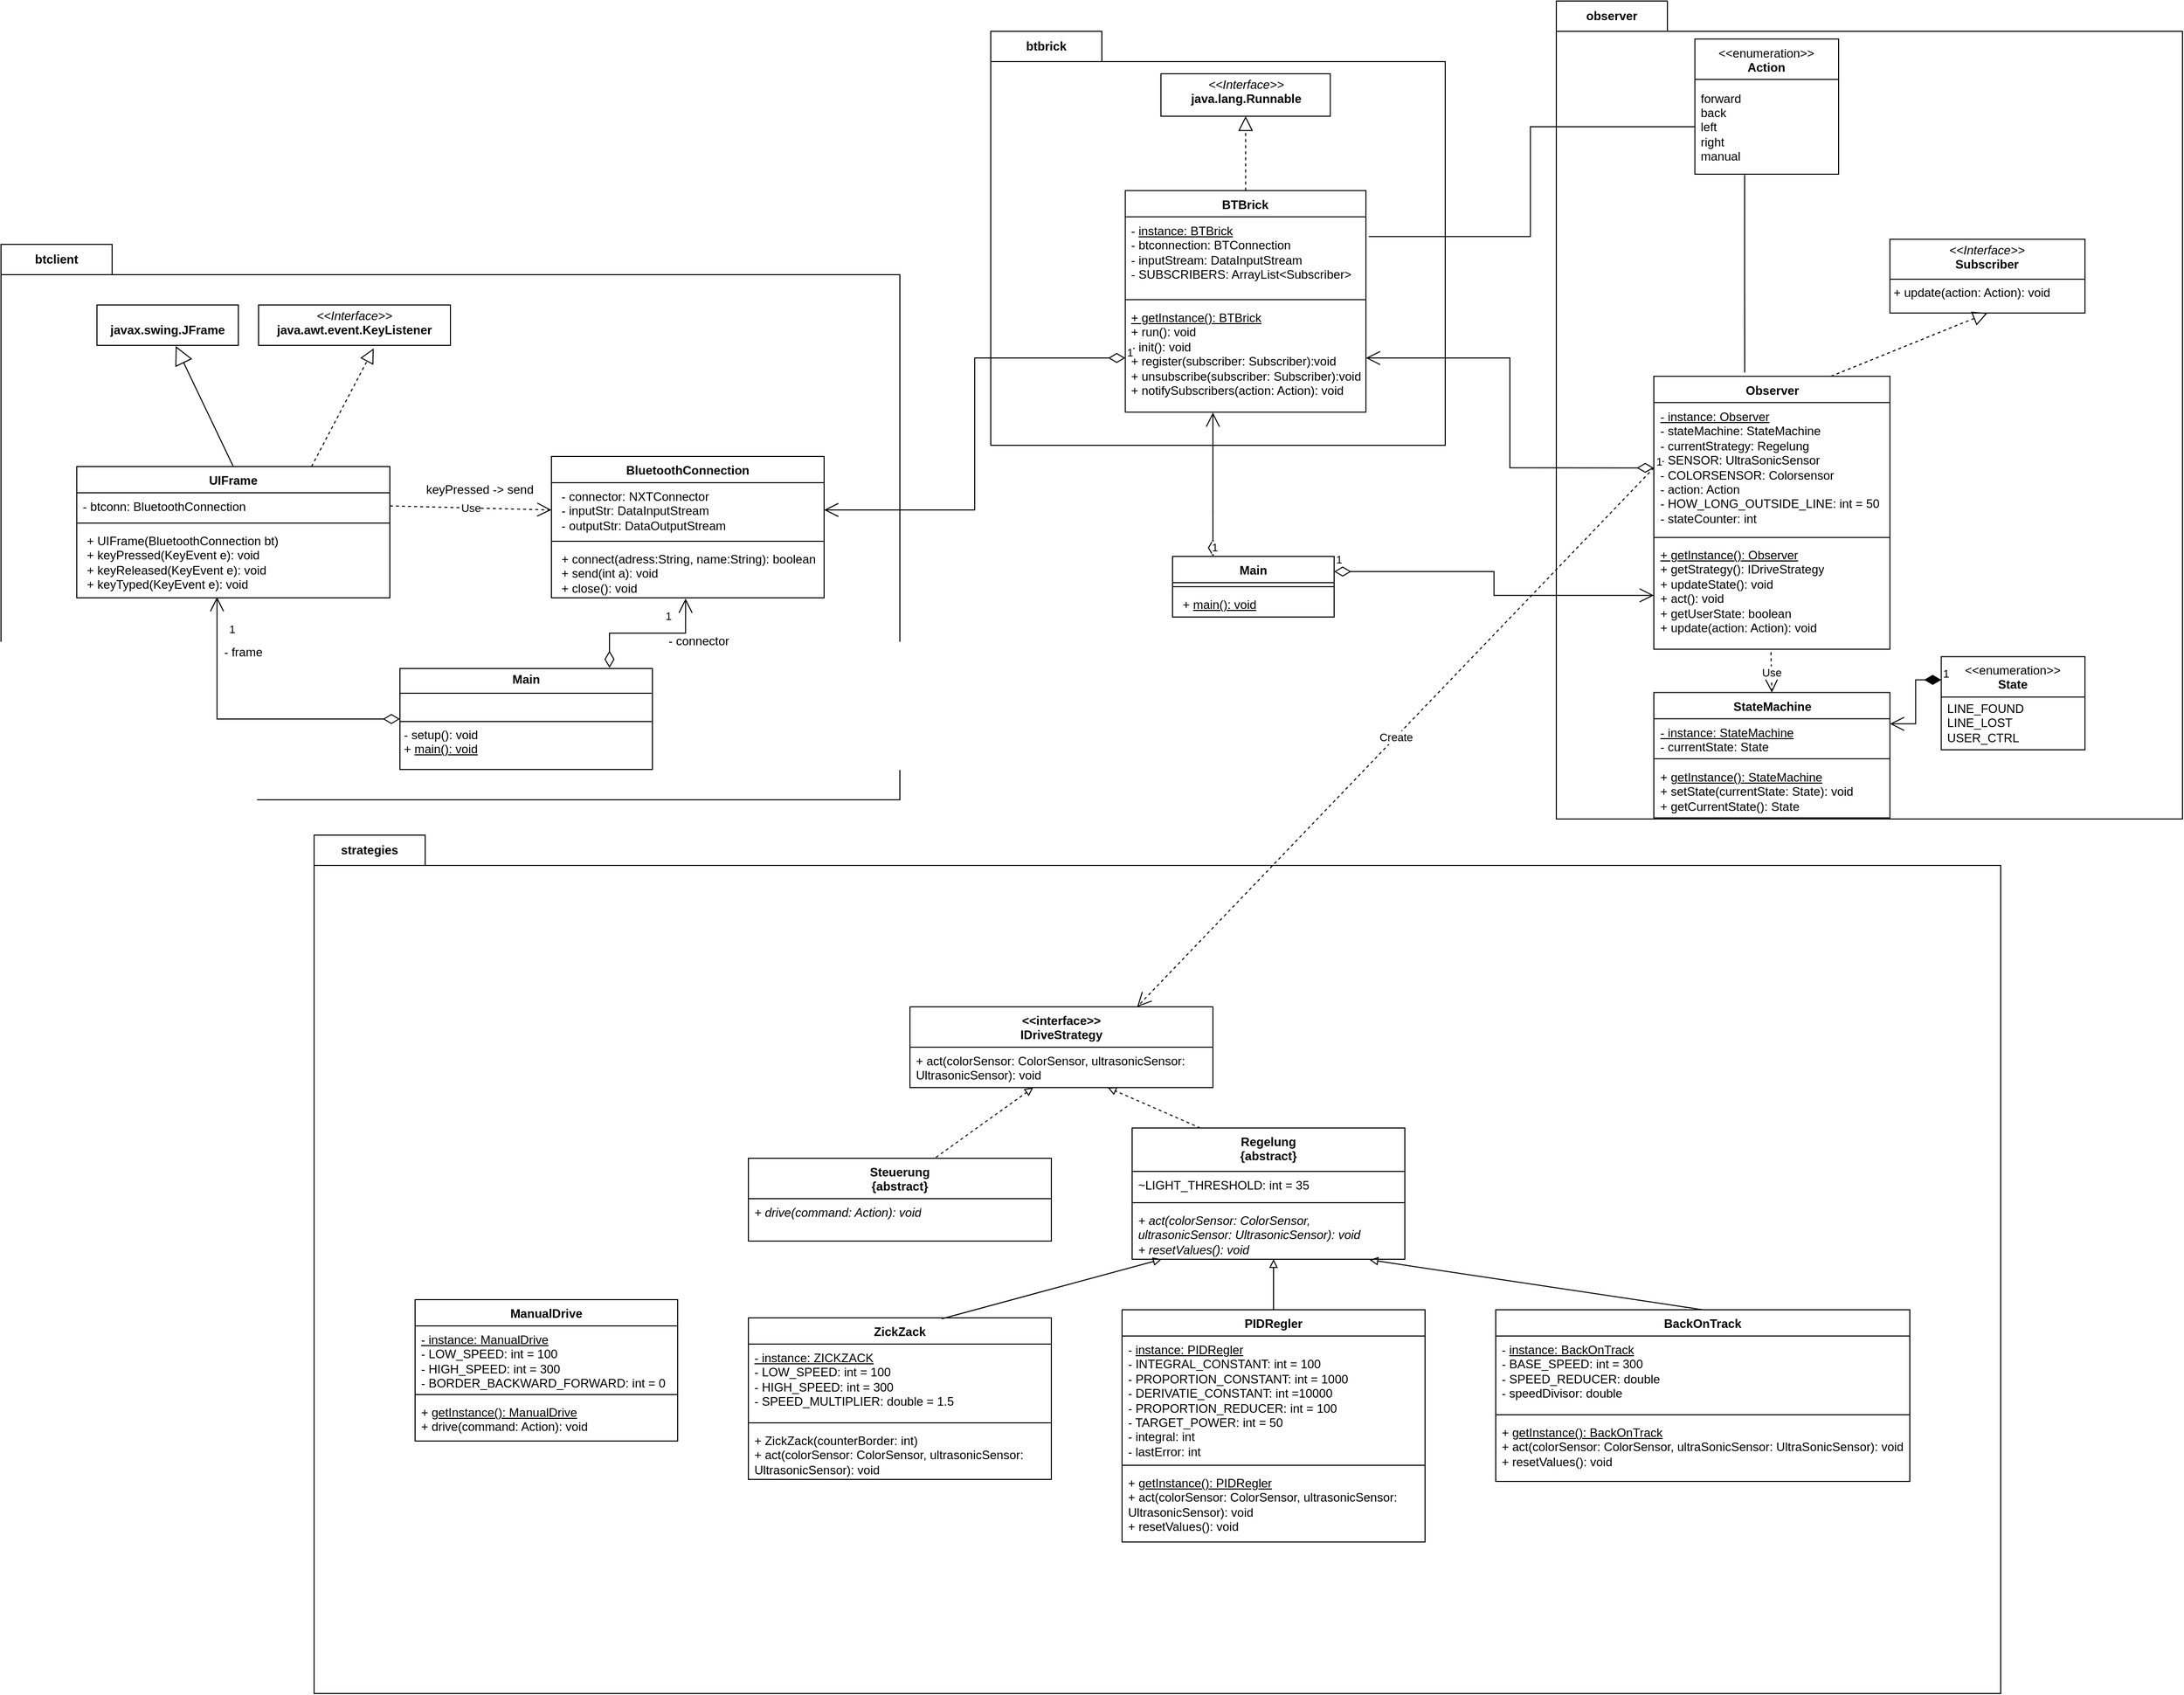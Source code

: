 <mxfile version="24.2.5" type="device">
  <diagram name="Seite-1" id="zfNhT6PyWQpC1gRaRfNo">
    <mxGraphModel dx="3703" dy="3634" grid="1" gridSize="10" guides="1" tooltips="1" connect="1" arrows="1" fold="1" page="1" pageScale="1" pageWidth="827" pageHeight="1169" math="0" shadow="0">
      <root>
        <mxCell id="0" />
        <mxCell id="1" parent="0" />
        <mxCell id="v4hXew4vU8FmszikPvTH-23" value="btclient" style="shape=folder;fontStyle=1;tabWidth=110;tabHeight=30;tabPosition=left;html=1;boundedLbl=1;labelInHeader=1;container=1;collapsible=0;whiteSpace=wrap;" parent="1" vertex="1">
          <mxGeometry x="-1170" y="-1169" width="890" height="550" as="geometry" />
        </mxCell>
        <mxCell id="v4hXew4vU8FmszikPvTH-24" value="" style="html=1;strokeColor=none;resizeWidth=1;resizeHeight=1;fillColor=none;part=1;connectable=0;allowArrows=0;deletable=0;whiteSpace=wrap;" parent="v4hXew4vU8FmszikPvTH-23" vertex="1">
          <mxGeometry width="890.0" height="385" relative="1" as="geometry">
            <mxPoint y="30" as="offset" />
          </mxGeometry>
        </mxCell>
        <mxCell id="yH7RY_whznOaeZ3vlnJT-32" style="edgeStyle=orthogonalEdgeStyle;rounded=0;orthogonalLoop=1;jettySize=auto;html=1;exitX=0.5;exitY=1;exitDx=0;exitDy=0;" parent="v4hXew4vU8FmszikPvTH-23" edge="1">
          <mxGeometry relative="1" as="geometry">
            <mxPoint x="265" y="230" as="sourcePoint" />
            <mxPoint x="265" y="230" as="targetPoint" />
          </mxGeometry>
        </mxCell>
        <mxCell id="yH7RY_whznOaeZ3vlnJT-33" value="&lt;p style=&quot;margin:0px;margin-top:4px;text-align:center;&quot;&gt;&lt;b&gt;Main&lt;/b&gt;&lt;/p&gt;&lt;hr size=&quot;1&quot; style=&quot;border-style:solid;&quot;&gt;&lt;p style=&quot;margin:0px;margin-left:4px;&quot;&gt;&lt;br&gt;&lt;/p&gt;&lt;hr size=&quot;1&quot; style=&quot;border-style:solid;&quot;&gt;&lt;p style=&quot;margin:0px;margin-left:4px;&quot;&gt;- setup(): void&lt;/p&gt;&lt;p style=&quot;margin:0px;margin-left:4px;&quot;&gt;+&amp;nbsp;&lt;u&gt;main(): void&lt;/u&gt;&lt;/p&gt;" style="verticalAlign=top;align=left;overflow=fill;html=1;whiteSpace=wrap;" parent="v4hXew4vU8FmszikPvTH-23" vertex="1">
          <mxGeometry x="395" y="420" width="250" height="100" as="geometry" />
        </mxCell>
        <mxCell id="yH7RY_whznOaeZ3vlnJT-35" value="&lt;p style=&quot;margin:0px;margin-top:4px;text-align:center;&quot;&gt;&lt;br&gt;&lt;b&gt;javax.swing.JFrame&lt;/b&gt;&lt;/p&gt;" style="verticalAlign=top;align=left;overflow=fill;html=1;whiteSpace=wrap;" parent="v4hXew4vU8FmszikPvTH-23" vertex="1">
          <mxGeometry x="95" y="60" width="140" height="40" as="geometry" />
        </mxCell>
        <mxCell id="yH7RY_whznOaeZ3vlnJT-36" value="&lt;p style=&quot;margin:0px;margin-top:4px;text-align:center;&quot;&gt;&lt;i&gt;&amp;lt;&amp;lt;Interface&amp;gt;&amp;gt;&lt;/i&gt;&lt;br&gt;&lt;b&gt;java.awt.event.KeyListener&lt;/b&gt;&lt;/p&gt;&lt;p style=&quot;margin:0px;margin-left:4px;&quot;&gt;&lt;br&gt;&lt;/p&gt;" style="verticalAlign=top;align=left;overflow=fill;html=1;whiteSpace=wrap;" parent="v4hXew4vU8FmszikPvTH-23" vertex="1">
          <mxGeometry x="255" y="60" width="190" height="40" as="geometry" />
        </mxCell>
        <mxCell id="yH7RY_whznOaeZ3vlnJT-37" value="" style="endArrow=block;endSize=16;endFill=0;html=1;rounded=0;entryX=0.557;entryY=1.017;entryDx=0;entryDy=0;entryPerimeter=0;exitX=0.5;exitY=0;exitDx=0;exitDy=0;" parent="v4hXew4vU8FmszikPvTH-23" source="v4hXew4vU8FmszikPvTH-15" target="yH7RY_whznOaeZ3vlnJT-35" edge="1">
          <mxGeometry width="160" relative="1" as="geometry">
            <mxPoint x="231.1" y="215.97" as="sourcePoint" />
            <mxPoint x="185" y="20" as="targetPoint" />
          </mxGeometry>
        </mxCell>
        <mxCell id="yH7RY_whznOaeZ3vlnJT-38" value="Use" style="endArrow=open;endSize=12;dashed=1;html=1;rounded=0;entryX=0;entryY=0.5;entryDx=0;entryDy=0;exitX=1;exitY=0.5;exitDx=0;exitDy=0;" parent="v4hXew4vU8FmszikPvTH-23" source="v4hXew4vU8FmszikPvTH-16" target="v4hXew4vU8FmszikPvTH-11" edge="1">
          <mxGeometry width="160" relative="1" as="geometry">
            <mxPoint x="415" y="285" as="sourcePoint" />
            <mxPoint x="615" y="287.5" as="targetPoint" />
          </mxGeometry>
        </mxCell>
        <mxCell id="yH7RY_whznOaeZ3vlnJT-39" value="- frame" style="text;strokeColor=none;fillColor=none;align=left;verticalAlign=top;spacingLeft=4;spacingRight=4;overflow=hidden;rotatable=0;points=[[0,0.5],[1,0.5]];portConstraint=eastwest;whiteSpace=wrap;html=1;" parent="v4hXew4vU8FmszikPvTH-23" vertex="1">
          <mxGeometry x="215" y="390" width="100" height="26" as="geometry" />
        </mxCell>
        <mxCell id="yH7RY_whznOaeZ3vlnJT-40" value="- connector" style="text;strokeColor=none;fillColor=none;align=left;verticalAlign=top;spacingLeft=4;spacingRight=4;overflow=hidden;rotatable=0;points=[[0,0.5],[1,0.5]];portConstraint=eastwest;whiteSpace=wrap;html=1;" parent="v4hXew4vU8FmszikPvTH-23" vertex="1">
          <mxGeometry x="655" y="379" width="100" height="26" as="geometry" />
        </mxCell>
        <mxCell id="yH7RY_whznOaeZ3vlnJT-41" value="" style="endArrow=block;dashed=1;endFill=0;endSize=12;html=1;rounded=0;exitX=0.75;exitY=0;exitDx=0;exitDy=0;entryX=0.6;entryY=1.075;entryDx=0;entryDy=0;entryPerimeter=0;" parent="v4hXew4vU8FmszikPvTH-23" source="v4hXew4vU8FmszikPvTH-15" target="yH7RY_whznOaeZ3vlnJT-36" edge="1">
          <mxGeometry width="160" relative="1" as="geometry">
            <mxPoint x="334" y="217.01" as="sourcePoint" />
            <mxPoint x="495" y="170" as="targetPoint" />
          </mxGeometry>
        </mxCell>
        <mxCell id="yH7RY_whznOaeZ3vlnJT-42" value="1" style="endArrow=open;html=1;endSize=12;startArrow=diamondThin;startSize=14;startFill=0;edgeStyle=orthogonalEdgeStyle;align=left;verticalAlign=bottom;rounded=0;exitX=0.83;exitY=-0.006;exitDx=0;exitDy=0;exitPerimeter=0;entryX=0.492;entryY=1.014;entryDx=0;entryDy=0;entryPerimeter=0;" parent="v4hXew4vU8FmszikPvTH-23" source="yH7RY_whznOaeZ3vlnJT-33" target="v4hXew4vU8FmszikPvTH-13" edge="1">
          <mxGeometry x="0.222" y="8" relative="1" as="geometry">
            <mxPoint x="435" y="350" as="sourcePoint" />
            <mxPoint x="657.24" y="357.39" as="targetPoint" />
            <mxPoint as="offset" />
          </mxGeometry>
        </mxCell>
        <mxCell id="yH7RY_whznOaeZ3vlnJT-43" value="1" style="endArrow=open;html=1;endSize=12;startArrow=diamondThin;startSize=14;startFill=0;edgeStyle=orthogonalEdgeStyle;align=left;verticalAlign=bottom;rounded=0;exitX=0;exitY=0.5;exitDx=0;exitDy=0;entryX=0.448;entryY=0.989;entryDx=0;entryDy=0;entryPerimeter=0;" parent="v4hXew4vU8FmszikPvTH-23" source="yH7RY_whznOaeZ3vlnJT-33" target="v4hXew4vU8FmszikPvTH-18" edge="1">
          <mxGeometry x="0.73" y="-10" relative="1" as="geometry">
            <mxPoint x="455" y="350" as="sourcePoint" />
            <mxPoint x="355" y="351.95" as="targetPoint" />
            <mxPoint as="offset" />
          </mxGeometry>
        </mxCell>
        <mxCell id="yH7RY_whznOaeZ3vlnJT-44" value="keyPressed -&amp;gt; send" style="text;strokeColor=none;fillColor=none;align=left;verticalAlign=top;spacingLeft=4;spacingRight=4;overflow=hidden;rotatable=0;points=[[0,0.5],[1,0.5]];portConstraint=eastwest;whiteSpace=wrap;html=1;" parent="v4hXew4vU8FmszikPvTH-23" vertex="1">
          <mxGeometry x="415" y="229" width="140" height="26" as="geometry" />
        </mxCell>
        <mxCell id="v4hXew4vU8FmszikPvTH-10" value="BluetoothConnection" style="swimlane;fontStyle=1;align=center;verticalAlign=top;childLayout=stackLayout;horizontal=1;startSize=26;horizontalStack=0;resizeParent=1;resizeParentMax=0;resizeLast=0;collapsible=1;marginBottom=0;whiteSpace=wrap;html=1;" parent="v4hXew4vU8FmszikPvTH-23" vertex="1">
          <mxGeometry x="545" y="210" width="270" height="140" as="geometry" />
        </mxCell>
        <mxCell id="v4hXew4vU8FmszikPvTH-11" value="&lt;p style=&quot;margin: 0px 0px 0px 4px;&quot;&gt;- connector: NXTConnector&lt;br&gt;- inputStr: DataInputStream&lt;/p&gt;&lt;p style=&quot;margin: 0px 0px 0px 4px;&quot;&gt;- outputStr: DataOutputStream&lt;/p&gt;" style="text;strokeColor=none;fillColor=none;align=left;verticalAlign=top;spacingLeft=4;spacingRight=4;overflow=hidden;rotatable=0;points=[[0,0.5],[1,0.5]];portConstraint=eastwest;whiteSpace=wrap;html=1;" parent="v4hXew4vU8FmszikPvTH-10" vertex="1">
          <mxGeometry y="26" width="270" height="54" as="geometry" />
        </mxCell>
        <mxCell id="v4hXew4vU8FmszikPvTH-12" value="" style="line;strokeWidth=1;fillColor=none;align=left;verticalAlign=middle;spacingTop=-1;spacingLeft=3;spacingRight=3;rotatable=0;labelPosition=right;points=[];portConstraint=eastwest;strokeColor=inherit;" parent="v4hXew4vU8FmszikPvTH-10" vertex="1">
          <mxGeometry y="80" width="270" height="8" as="geometry" />
        </mxCell>
        <mxCell id="v4hXew4vU8FmszikPvTH-13" value="&lt;p style=&quot;margin: 0px 0px 0px 4px;&quot;&gt;+ connect(adress:String,&amp;nbsp;&lt;span style=&quot;background-color: initial;&quot;&gt;name:String&lt;/span&gt;&lt;span style=&quot;background-color: initial;&quot;&gt;): boolean&lt;/span&gt;&lt;/p&gt;&lt;p style=&quot;margin: 0px 0px 0px 4px;&quot;&gt;+ send(int a): void&lt;/p&gt;&lt;p style=&quot;margin: 0px 0px 0px 4px;&quot;&gt;+ close(): void&lt;/p&gt;" style="text;strokeColor=none;fillColor=none;align=left;verticalAlign=top;spacingLeft=4;spacingRight=4;overflow=hidden;rotatable=0;points=[[0,0.5],[1,0.5]];portConstraint=eastwest;whiteSpace=wrap;html=1;" parent="v4hXew4vU8FmszikPvTH-10" vertex="1">
          <mxGeometry y="88" width="270" height="52" as="geometry" />
        </mxCell>
        <mxCell id="v4hXew4vU8FmszikPvTH-15" value="UIFrame" style="swimlane;fontStyle=1;align=center;verticalAlign=top;childLayout=stackLayout;horizontal=1;startSize=26;horizontalStack=0;resizeParent=1;resizeParentMax=0;resizeLast=0;collapsible=1;marginBottom=0;whiteSpace=wrap;html=1;" parent="v4hXew4vU8FmszikPvTH-23" vertex="1">
          <mxGeometry x="75" y="220" width="310" height="130" as="geometry" />
        </mxCell>
        <mxCell id="v4hXew4vU8FmszikPvTH-16" value="- btconn: BluetoothConnection" style="text;strokeColor=none;fillColor=none;align=left;verticalAlign=top;spacingLeft=4;spacingRight=4;overflow=hidden;rotatable=0;points=[[0,0.5],[1,0.5]];portConstraint=eastwest;whiteSpace=wrap;html=1;" parent="v4hXew4vU8FmszikPvTH-15" vertex="1">
          <mxGeometry y="26" width="310" height="26" as="geometry" />
        </mxCell>
        <mxCell id="v4hXew4vU8FmszikPvTH-17" value="" style="line;strokeWidth=1;fillColor=none;align=left;verticalAlign=middle;spacingTop=-1;spacingLeft=3;spacingRight=3;rotatable=0;labelPosition=right;points=[];portConstraint=eastwest;strokeColor=inherit;" parent="v4hXew4vU8FmszikPvTH-15" vertex="1">
          <mxGeometry y="52" width="310" height="8" as="geometry" />
        </mxCell>
        <mxCell id="v4hXew4vU8FmszikPvTH-18" value="&lt;p style=&quot;margin: 0px 0px 0px 4px;&quot;&gt;+ UIFrame(BluetoothConnection bt)&lt;/p&gt;&lt;p style=&quot;margin: 0px 0px 0px 4px;&quot;&gt;+ keyPressed(KeyEvent e): void&lt;/p&gt;&lt;p style=&quot;margin: 0px 0px 0px 4px;&quot;&gt;&lt;span style=&quot;background-color: initial;&quot;&gt;+&amp;nbsp;&lt;/span&gt;&lt;span style=&quot;background-color: initial;&quot;&gt;keyReleased(KeyEvent e): void&lt;/span&gt;&lt;/p&gt;&lt;p style=&quot;margin: 0px 0px 0px 4px;&quot;&gt;&lt;span style=&quot;background-color: initial;&quot;&gt;+&amp;nbsp;&lt;/span&gt;&lt;span style=&quot;background-color: initial;&quot;&gt;keyTyped(KeyEvent e): void&lt;/span&gt;&lt;/p&gt;" style="text;strokeColor=none;fillColor=none;align=left;verticalAlign=top;spacingLeft=4;spacingRight=4;overflow=hidden;rotatable=0;points=[[0,0.5],[1,0.5]];portConstraint=eastwest;whiteSpace=wrap;html=1;" parent="v4hXew4vU8FmszikPvTH-15" vertex="1">
          <mxGeometry y="60" width="310" height="70" as="geometry" />
        </mxCell>
        <mxCell id="v4hXew4vU8FmszikPvTH-25" value="btbrick" style="shape=folder;fontStyle=1;tabWidth=110;tabHeight=30;tabPosition=left;html=1;boundedLbl=1;labelInHeader=1;container=1;collapsible=0;whiteSpace=wrap;" parent="1" vertex="1">
          <mxGeometry x="-190" y="-1380" width="450" height="410" as="geometry" />
        </mxCell>
        <mxCell id="v4hXew4vU8FmszikPvTH-26" value="" style="html=1;strokeColor=none;resizeWidth=1;resizeHeight=1;fillColor=none;part=1;connectable=0;allowArrows=0;deletable=0;whiteSpace=wrap;" parent="v4hXew4vU8FmszikPvTH-25" vertex="1">
          <mxGeometry width="450" height="287" relative="1" as="geometry">
            <mxPoint y="30" as="offset" />
          </mxGeometry>
        </mxCell>
        <mxCell id="h_EhIec51e4aAT2pveXO-1" value="BTBrick" style="swimlane;fontStyle=1;align=center;verticalAlign=top;childLayout=stackLayout;horizontal=1;startSize=26;horizontalStack=0;resizeParent=1;resizeParentMax=0;resizeLast=0;collapsible=1;marginBottom=0;whiteSpace=wrap;html=1;" parent="v4hXew4vU8FmszikPvTH-25" vertex="1">
          <mxGeometry x="133.235" y="157.692" width="238.235" height="219.436" as="geometry" />
        </mxCell>
        <mxCell id="h_EhIec51e4aAT2pveXO-2" value="&lt;div&gt;-&amp;nbsp;&lt;u&gt;instance: BTBrick&lt;/u&gt;&lt;br&gt;&lt;/div&gt;- btconnection: BTConnection&lt;div&gt;- inputStream: DataInputStream&lt;/div&gt;&lt;div&gt;- SUBSCRIBERS: ArrayList&amp;lt;Subscriber&amp;gt;&lt;/div&gt;" style="text;strokeColor=none;fillColor=none;align=left;verticalAlign=top;spacingLeft=4;spacingRight=4;overflow=hidden;rotatable=0;points=[[0,0.5],[1,0.5]];portConstraint=eastwest;whiteSpace=wrap;html=1;" parent="h_EhIec51e4aAT2pveXO-1" vertex="1">
          <mxGeometry y="26" width="238.235" height="77.795" as="geometry" />
        </mxCell>
        <mxCell id="h_EhIec51e4aAT2pveXO-3" value="" style="line;strokeWidth=1;fillColor=none;align=left;verticalAlign=middle;spacingTop=-1;spacingLeft=3;spacingRight=3;rotatable=0;labelPosition=right;points=[];portConstraint=eastwest;strokeColor=inherit;" parent="h_EhIec51e4aAT2pveXO-1" vertex="1">
          <mxGeometry y="103.795" width="238.235" height="8.41" as="geometry" />
        </mxCell>
        <mxCell id="h_EhIec51e4aAT2pveXO-4" value="&lt;u&gt;+ getInstance(): BTBrick&lt;/u&gt;&lt;div&gt;+ run(): void&lt;/div&gt;&lt;div&gt;- init(): void&lt;/div&gt;&lt;div&gt;&lt;div&gt;+ register(subscriber: Subscriber):void&lt;/div&gt;&lt;div&gt;+ unsubscribe(subscriber: Subscriber):void&lt;br&gt;&lt;/div&gt;&lt;div&gt;+ notifySubscribers(action: Action): void&lt;/div&gt;&lt;/div&gt;" style="text;strokeColor=none;fillColor=none;align=left;verticalAlign=top;spacingLeft=4;spacingRight=4;overflow=hidden;rotatable=0;points=[[0,0.5],[1,0.5]];portConstraint=eastwest;whiteSpace=wrap;html=1;" parent="h_EhIec51e4aAT2pveXO-1" vertex="1">
          <mxGeometry y="112.205" width="238.235" height="107.231" as="geometry" />
        </mxCell>
        <mxCell id="yH7RY_whznOaeZ3vlnJT-82" value="&lt;p style=&quot;margin:0px;margin-top:4px;text-align:center;&quot;&gt;&lt;i&gt;&amp;lt;&amp;lt;Interface&amp;gt;&amp;gt;&lt;/i&gt;&lt;br&gt;&lt;b&gt;java.lang.Runnable&lt;/b&gt;&lt;/p&gt;" style="verticalAlign=top;align=left;overflow=fill;html=1;whiteSpace=wrap;" parent="v4hXew4vU8FmszikPvTH-25" vertex="1">
          <mxGeometry x="168.529" y="42.051" width="167.647" height="42.051" as="geometry" />
        </mxCell>
        <mxCell id="yH7RY_whznOaeZ3vlnJT-83" value="" style="endArrow=block;dashed=1;endFill=0;endSize=12;html=1;rounded=0;exitX=0.5;exitY=0;exitDx=0;exitDy=0;entryX=0.5;entryY=1;entryDx=0;entryDy=0;" parent="v4hXew4vU8FmszikPvTH-25" source="h_EhIec51e4aAT2pveXO-1" target="yH7RY_whznOaeZ3vlnJT-82" edge="1">
          <mxGeometry width="160" relative="1" as="geometry">
            <mxPoint x="-247.059" y="522.487" as="sourcePoint" />
            <mxPoint x="-216.176" y="402.641" as="targetPoint" />
          </mxGeometry>
        </mxCell>
        <mxCell id="v4hXew4vU8FmszikPvTH-31" value="observer" style="shape=folder;fontStyle=1;tabWidth=110;tabHeight=30;tabPosition=left;html=1;boundedLbl=1;labelInHeader=1;container=1;collapsible=0;whiteSpace=wrap;" parent="1" vertex="1">
          <mxGeometry x="370" y="-1410" width="620" height="810" as="geometry" />
        </mxCell>
        <mxCell id="v4hXew4vU8FmszikPvTH-32" value="" style="html=1;strokeColor=none;resizeWidth=1;resizeHeight=1;fillColor=none;part=1;connectable=0;allowArrows=0;deletable=0;whiteSpace=wrap;" parent="v4hXew4vU8FmszikPvTH-31" vertex="1">
          <mxGeometry width="620" height="562.616" relative="1" as="geometry">
            <mxPoint y="30" as="offset" />
          </mxGeometry>
        </mxCell>
        <mxCell id="yH7RY_whznOaeZ3vlnJT-45" value="Observer" style="swimlane;fontStyle=1;align=center;verticalAlign=top;childLayout=stackLayout;horizontal=1;startSize=26;horizontalStack=0;resizeParent=1;resizeParentMax=0;resizeLast=0;collapsible=1;marginBottom=0;whiteSpace=wrap;html=1;" parent="v4hXew4vU8FmszikPvTH-31" vertex="1">
          <mxGeometry x="96.557" y="371.598" width="233.77" height="270.253" as="geometry" />
        </mxCell>
        <mxCell id="yH7RY_whznOaeZ3vlnJT-46" value="&lt;div&gt;&lt;u&gt;- instance: Observer&lt;/u&gt;&lt;/div&gt;- stateMachine: StateMachine&lt;div&gt;&lt;div&gt;- currentStrategy: Regelung&lt;/div&gt;&lt;div&gt;- SENSOR: UltraSonicSensor&lt;/div&gt;&lt;div&gt;- COLORSENSOR: Colorsensor&lt;/div&gt;&lt;/div&gt;&lt;div&gt;- action: Action&lt;/div&gt;&lt;div&gt;- HOW_LONG_OUTSIDE_LINE: int = 50&lt;/div&gt;&lt;div&gt;- stateCounter: int&lt;/div&gt;" style="text;strokeColor=none;fillColor=none;align=left;verticalAlign=top;spacingLeft=4;spacingRight=4;overflow=hidden;rotatable=0;points=[[0,0.5],[1,0.5]];portConstraint=eastwest;whiteSpace=wrap;html=1;" parent="yH7RY_whznOaeZ3vlnJT-45" vertex="1">
          <mxGeometry y="26" width="233.77" height="129.433" as="geometry" />
        </mxCell>
        <mxCell id="yH7RY_whznOaeZ3vlnJT-47" value="" style="line;strokeWidth=1;fillColor=none;align=left;verticalAlign=middle;spacingTop=-1;spacingLeft=3;spacingRight=3;rotatable=0;labelPosition=right;points=[];portConstraint=eastwest;strokeColor=inherit;" parent="yH7RY_whznOaeZ3vlnJT-45" vertex="1">
          <mxGeometry y="155.433" width="233.77" height="8.351" as="geometry" />
        </mxCell>
        <mxCell id="yH7RY_whznOaeZ3vlnJT-48" value="&lt;div&gt;&lt;u&gt;+ getInstance(): Observer&lt;/u&gt;&lt;/div&gt;&lt;div&gt;+ getStrategy(): IDriveStrategy&lt;/div&gt;&lt;div&gt;+ updateState(): void&lt;/div&gt;&lt;div&gt;+ act(): void&lt;/div&gt;&lt;div&gt;+ getUserState: boolean&lt;/div&gt;&lt;div&gt;+ update(action: Action): void&lt;/div&gt;" style="text;strokeColor=none;fillColor=none;align=left;verticalAlign=top;spacingLeft=4;spacingRight=4;overflow=hidden;rotatable=0;points=[[0,0.5],[1,0.5]];portConstraint=eastwest;whiteSpace=wrap;html=1;" parent="yH7RY_whznOaeZ3vlnJT-45" vertex="1">
          <mxGeometry y="163.784" width="233.77" height="106.469" as="geometry" />
        </mxCell>
        <mxCell id="yH7RY_whznOaeZ3vlnJT-49" value="StateMachine" style="swimlane;fontStyle=1;align=center;verticalAlign=top;childLayout=stackLayout;horizontal=1;startSize=26;horizontalStack=0;resizeParent=1;resizeParentMax=0;resizeLast=0;collapsible=1;marginBottom=0;whiteSpace=wrap;html=1;" parent="v4hXew4vU8FmszikPvTH-31" vertex="1">
          <mxGeometry x="96.557" y="684.742" width="233.77" height="124.119" as="geometry" />
        </mxCell>
        <mxCell id="yH7RY_whznOaeZ3vlnJT-50" value="&lt;div&gt;&lt;u&gt;- instance: StateMachine&lt;/u&gt;&lt;/div&gt;- currentState: State" style="text;strokeColor=none;fillColor=none;align=left;verticalAlign=top;spacingLeft=4;spacingRight=4;overflow=hidden;rotatable=0;points=[[0,0.5],[1,0.5]];portConstraint=eastwest;whiteSpace=wrap;html=1;" parent="yH7RY_whznOaeZ3vlnJT-49" vertex="1">
          <mxGeometry y="26" width="233.77" height="35.49" as="geometry" />
        </mxCell>
        <mxCell id="yH7RY_whznOaeZ3vlnJT-51" value="" style="line;strokeWidth=1;fillColor=none;align=left;verticalAlign=middle;spacingTop=-1;spacingLeft=3;spacingRight=3;rotatable=0;labelPosition=right;points=[];portConstraint=eastwest;strokeColor=inherit;" parent="yH7RY_whznOaeZ3vlnJT-49" vertex="1">
          <mxGeometry y="61.49" width="233.77" height="8.351" as="geometry" />
        </mxCell>
        <mxCell id="yH7RY_whznOaeZ3vlnJT-52" value="&lt;div&gt;&lt;span style=&quot;background-color: initial;&quot;&gt;+&lt;/span&gt;&lt;span style=&quot;background-color: initial;&quot;&gt;&amp;nbsp;&lt;/span&gt;&lt;u style=&quot;background-color: initial;&quot;&gt;getInstance(): StateMachine&lt;/u&gt;&lt;/div&gt;&lt;div&gt;+ setState(currentState: State): void&lt;/div&gt;&lt;div&gt;+ getCurrentState(): State&lt;/div&gt;" style="text;strokeColor=none;fillColor=none;align=left;verticalAlign=top;spacingLeft=4;spacingRight=4;overflow=hidden;rotatable=0;points=[[0,0.5],[1,0.5]];portConstraint=eastwest;whiteSpace=wrap;html=1;" parent="yH7RY_whznOaeZ3vlnJT-49" vertex="1">
          <mxGeometry y="69.84" width="233.77" height="54.278" as="geometry" />
        </mxCell>
        <mxCell id="yH7RY_whznOaeZ3vlnJT-53" value="&amp;lt;&amp;lt;enumeration&amp;gt;&amp;gt;&lt;br&gt;&lt;b&gt;State&lt;/b&gt;" style="swimlane;fontStyle=0;align=center;verticalAlign=top;childLayout=stackLayout;horizontal=1;startSize=40;horizontalStack=0;resizeParent=1;resizeParentMax=0;resizeLast=0;collapsible=0;marginBottom=0;html=1;whiteSpace=wrap;" parent="v4hXew4vU8FmszikPvTH-31" vertex="1">
          <mxGeometry x="381.148" y="649.253" width="142.295" height="92.191" as="geometry" />
        </mxCell>
        <mxCell id="yH7RY_whznOaeZ3vlnJT-54" value="LINE_FOUND&lt;div&gt;LINE_LOST&lt;/div&gt;&lt;div&gt;USER_CTRL&lt;/div&gt;" style="text;html=1;strokeColor=none;fillColor=none;align=left;verticalAlign=middle;spacingLeft=4;spacingRight=4;overflow=hidden;rotatable=0;points=[[0,0.5],[1,0.5]];portConstraint=eastwest;whiteSpace=wrap;" parent="yH7RY_whznOaeZ3vlnJT-53" vertex="1">
          <mxGeometry y="40" width="142.295" height="52.191" as="geometry" />
        </mxCell>
        <mxCell id="yH7RY_whznOaeZ3vlnJT-60" value="Use" style="endArrow=open;endSize=12;dashed=1;html=1;rounded=0;exitX=0.496;exitY=1.028;exitDx=0;exitDy=0;entryX=0.5;entryY=0;entryDx=0;entryDy=0;exitPerimeter=0;" parent="v4hXew4vU8FmszikPvTH-31" source="yH7RY_whznOaeZ3vlnJT-48" target="yH7RY_whznOaeZ3vlnJT-49" edge="1">
          <mxGeometry width="160" relative="1" as="geometry">
            <mxPoint x="-15.246" y="517.732" as="sourcePoint" />
            <mxPoint x="-259.18" y="726.495" as="targetPoint" />
          </mxGeometry>
        </mxCell>
        <mxCell id="yH7RY_whznOaeZ3vlnJT-79" value="&amp;lt;&amp;lt;enumeration&amp;gt;&amp;gt;&lt;br&gt;&lt;b&gt;Action&lt;/b&gt;" style="swimlane;fontStyle=0;align=center;verticalAlign=top;childLayout=stackLayout;horizontal=1;startSize=40;horizontalStack=0;resizeParent=1;resizeParentMax=0;resizeLast=0;collapsible=0;marginBottom=0;html=1;whiteSpace=wrap;" parent="v4hXew4vU8FmszikPvTH-31" vertex="1">
          <mxGeometry x="137.213" y="37.577" width="142.295" height="133.943" as="geometry" />
        </mxCell>
        <mxCell id="yH7RY_whznOaeZ3vlnJT-80" value="forward&lt;div&gt;back&lt;/div&gt;&lt;div&gt;left&lt;/div&gt;&lt;div&gt;right&lt;/div&gt;&lt;div&gt;manual&lt;/div&gt;" style="text;html=1;strokeColor=none;fillColor=none;align=left;verticalAlign=middle;spacingLeft=4;spacingRight=4;overflow=hidden;rotatable=0;points=[[0,0.5],[1,0.5]];portConstraint=eastwest;whiteSpace=wrap;" parent="yH7RY_whznOaeZ3vlnJT-79" vertex="1">
          <mxGeometry y="40" width="142.295" height="93.943" as="geometry" />
        </mxCell>
        <mxCell id="yH7RY_whznOaeZ3vlnJT-88" value="&lt;p style=&quot;margin:0px;margin-top:4px;text-align:center;&quot;&gt;&lt;i&gt;&amp;lt;&amp;lt;Interface&amp;gt;&amp;gt;&lt;/i&gt;&lt;br&gt;&lt;b&gt;Subscriber&lt;/b&gt;&lt;/p&gt;&lt;hr size=&quot;1&quot; style=&quot;border-style:solid;&quot;&gt;&lt;p style=&quot;margin:0px;margin-left:4px;&quot;&gt;+ update(action: Action): void&lt;br&gt;&lt;/p&gt;" style="verticalAlign=top;align=left;overflow=fill;html=1;whiteSpace=wrap;" parent="v4hXew4vU8FmszikPvTH-31" vertex="1">
          <mxGeometry x="330.328" y="235.902" width="193.115" height="73.067" as="geometry" />
        </mxCell>
        <mxCell id="yH7RY_whznOaeZ3vlnJT-89" value="" style="endArrow=block;dashed=1;endFill=0;endSize=12;html=1;rounded=0;exitX=0.75;exitY=0;exitDx=0;exitDy=0;entryX=0.5;entryY=1;entryDx=0;entryDy=0;" parent="v4hXew4vU8FmszikPvTH-31" source="yH7RY_whznOaeZ3vlnJT-45" target="yH7RY_whznOaeZ3vlnJT-88" edge="1">
          <mxGeometry width="160" relative="1" as="geometry">
            <mxPoint x="-687.082" y="358.028" as="sourcePoint" />
            <mxPoint x="-651.508" y="239.034" as="targetPoint" />
          </mxGeometry>
        </mxCell>
        <mxCell id="v4hXew4vU8FmszikPvTH-27" value="" style="endArrow=none;html=1;edgeStyle=orthogonalEdgeStyle;rounded=0;exitX=0.346;exitY=1.009;exitDx=0;exitDy=0;exitPerimeter=0;entryX=0.385;entryY=-0.014;entryDx=0;entryDy=0;entryPerimeter=0;" parent="v4hXew4vU8FmszikPvTH-31" source="yH7RY_whznOaeZ3vlnJT-80" target="yH7RY_whznOaeZ3vlnJT-45" edge="1">
          <mxGeometry relative="1" as="geometry">
            <mxPoint x="-299.836" y="569.923" as="sourcePoint" />
            <mxPoint x="-137.213" y="569.923" as="targetPoint" />
          </mxGeometry>
        </mxCell>
        <mxCell id="v4hXew4vU8FmszikPvTH-30" value="1" style="endArrow=open;html=1;endSize=12;startArrow=diamondThin;startSize=14;startFill=1;edgeStyle=orthogonalEdgeStyle;align=left;verticalAlign=bottom;rounded=0;exitX=0;exitY=0.25;exitDx=0;exitDy=0;entryX=1;entryY=0.25;entryDx=0;entryDy=0;" parent="v4hXew4vU8FmszikPvTH-31" source="yH7RY_whznOaeZ3vlnJT-53" target="yH7RY_whznOaeZ3vlnJT-49" edge="1">
          <mxGeometry x="-1" y="3" relative="1" as="geometry">
            <mxPoint x="-299.836" y="580.361" as="sourcePoint" />
            <mxPoint x="-137.213" y="580.361" as="targetPoint" />
          </mxGeometry>
        </mxCell>
        <mxCell id="v4hXew4vU8FmszikPvTH-33" value="strategies" style="shape=folder;fontStyle=1;tabWidth=110;tabHeight=30;tabPosition=left;html=1;boundedLbl=1;labelInHeader=1;container=1;collapsible=0;whiteSpace=wrap;" parent="1" vertex="1">
          <mxGeometry x="-860" y="-584" width="1670" height="850" as="geometry" />
        </mxCell>
        <mxCell id="v4hXew4vU8FmszikPvTH-34" value="" style="html=1;strokeColor=none;resizeWidth=1;resizeHeight=1;fillColor=none;part=1;connectable=0;allowArrows=0;deletable=0;whiteSpace=wrap;" parent="v4hXew4vU8FmszikPvTH-33" vertex="1">
          <mxGeometry width="1670.0" height="595" relative="1" as="geometry">
            <mxPoint y="30" as="offset" />
          </mxGeometry>
        </mxCell>
        <mxCell id="yH7RY_whznOaeZ3vlnJT-12" value="" style="rounded=0;orthogonalLoop=1;jettySize=auto;html=1;endArrow=block;endFill=0;" parent="v4hXew4vU8FmszikPvTH-33" source="yH7RY_whznOaeZ3vlnJT-13" edge="1">
          <mxGeometry relative="1" as="geometry">
            <mxPoint x="950" y="420.0" as="targetPoint" />
          </mxGeometry>
        </mxCell>
        <mxCell id="yH7RY_whznOaeZ3vlnJT-13" value="PIDRegler" style="swimlane;fontStyle=1;align=center;verticalAlign=top;childLayout=stackLayout;horizontal=1;startSize=26;horizontalStack=0;resizeParent=1;resizeParentMax=0;resizeLast=0;collapsible=1;marginBottom=0;whiteSpace=wrap;html=1;" parent="v4hXew4vU8FmszikPvTH-33" vertex="1">
          <mxGeometry x="800" y="470" width="300" height="230" as="geometry" />
        </mxCell>
        <mxCell id="yH7RY_whznOaeZ3vlnJT-14" value="- &lt;u&gt;instance: PIDRegler&lt;/u&gt;&lt;div&gt;- INTEGRAL_CONSTANT: int = 100&lt;/div&gt;&lt;div&gt;- PROPORTION_CONSTANT: int = 1000&lt;/div&gt;&lt;div&gt;- DERIVATIE_CONSTANT: int =10000&lt;/div&gt;&lt;div&gt;- PROPORTION_REDUCER: int = 100&lt;/div&gt;&lt;div&gt;- TARGET_POWER: int = 50&lt;/div&gt;&lt;div&gt;- integral: int&lt;/div&gt;&lt;div&gt;- lastError: int&lt;/div&gt;" style="text;strokeColor=none;fillColor=none;align=left;verticalAlign=top;spacingLeft=4;spacingRight=4;overflow=hidden;rotatable=0;points=[[0,0.5],[1,0.5]];portConstraint=eastwest;whiteSpace=wrap;html=1;" parent="yH7RY_whznOaeZ3vlnJT-13" vertex="1">
          <mxGeometry y="26" width="300" height="124" as="geometry" />
        </mxCell>
        <mxCell id="yH7RY_whznOaeZ3vlnJT-15" value="" style="line;strokeWidth=1;fillColor=none;align=left;verticalAlign=middle;spacingTop=-1;spacingLeft=3;spacingRight=3;rotatable=0;labelPosition=right;points=[];portConstraint=eastwest;strokeColor=inherit;" parent="yH7RY_whznOaeZ3vlnJT-13" vertex="1">
          <mxGeometry y="150" width="300" height="8" as="geometry" />
        </mxCell>
        <mxCell id="yH7RY_whznOaeZ3vlnJT-16" value="&lt;div&gt;+ &lt;u&gt;getInstance(): PIDRegler&lt;/u&gt;&lt;/div&gt;&lt;div&gt;+ act(colorSensor: ColorSensor, ultrasonicSensor: UltrasonicSensor): void&lt;/div&gt;&lt;div&gt;+ resetValues(): void&lt;/div&gt;" style="text;strokeColor=none;fillColor=none;align=left;verticalAlign=top;spacingLeft=4;spacingRight=4;overflow=hidden;rotatable=0;points=[[0,0.5],[1,0.5]];portConstraint=eastwest;whiteSpace=wrap;html=1;" parent="yH7RY_whznOaeZ3vlnJT-13" vertex="1">
          <mxGeometry y="158" width="300" height="72" as="geometry" />
        </mxCell>
        <mxCell id="yH7RY_whznOaeZ3vlnJT-20" value="&amp;lt;&amp;lt;interface&amp;gt;&amp;gt;&lt;div&gt;IDriveStrategy&lt;/div&gt;" style="swimlane;fontStyle=1;align=center;verticalAlign=top;childLayout=stackLayout;horizontal=1;startSize=40;horizontalStack=0;resizeParent=1;resizeParentMax=0;resizeLast=0;collapsible=1;marginBottom=0;whiteSpace=wrap;html=1;" parent="v4hXew4vU8FmszikPvTH-33" vertex="1">
          <mxGeometry x="590" y="170" width="300" height="80" as="geometry" />
        </mxCell>
        <mxCell id="yH7RY_whznOaeZ3vlnJT-21" value="+ act(colorSensor: ColorSensor, ultrasonicSensor: UltrasonicSensor): void" style="text;strokeColor=none;fillColor=none;align=left;verticalAlign=top;spacingLeft=4;spacingRight=4;overflow=hidden;rotatable=0;points=[[0,0.5],[1,0.5]];portConstraint=eastwest;whiteSpace=wrap;html=1;" parent="yH7RY_whznOaeZ3vlnJT-20" vertex="1">
          <mxGeometry y="40" width="300" height="40" as="geometry" />
        </mxCell>
        <mxCell id="yH7RY_whznOaeZ3vlnJT-22" value="Steuerung&lt;div&gt;{abstract}&lt;/div&gt;" style="swimlane;fontStyle=1;align=center;verticalAlign=top;childLayout=stackLayout;horizontal=1;startSize=40;horizontalStack=0;resizeParent=1;resizeParentMax=0;resizeLast=0;collapsible=1;marginBottom=0;whiteSpace=wrap;html=1;" parent="v4hXew4vU8FmszikPvTH-33" vertex="1">
          <mxGeometry x="430" y="320" width="300" height="82" as="geometry" />
        </mxCell>
        <mxCell id="yH7RY_whznOaeZ3vlnJT-23" value="&lt;i&gt;+ drive(command: Action): void&lt;/i&gt;" style="text;strokeColor=none;fillColor=none;align=left;verticalAlign=top;spacingLeft=4;spacingRight=4;overflow=hidden;rotatable=0;points=[[0,0.5],[1,0.5]];portConstraint=eastwest;whiteSpace=wrap;html=1;" parent="yH7RY_whznOaeZ3vlnJT-22" vertex="1">
          <mxGeometry y="40" width="300" height="42" as="geometry" />
        </mxCell>
        <mxCell id="yH7RY_whznOaeZ3vlnJT-24" value="ZickZack" style="swimlane;fontStyle=1;align=center;verticalAlign=top;childLayout=stackLayout;horizontal=1;startSize=26;horizontalStack=0;resizeParent=1;resizeParentMax=0;resizeLast=0;collapsible=1;marginBottom=0;whiteSpace=wrap;html=1;" parent="v4hXew4vU8FmszikPvTH-33" vertex="1">
          <mxGeometry x="430" y="478" width="300" height="160" as="geometry" />
        </mxCell>
        <mxCell id="yH7RY_whznOaeZ3vlnJT-25" value="&lt;div&gt;&lt;u&gt;- instance: ZICKZACK&lt;/u&gt;&lt;/div&gt;&lt;div&gt;- LOW_SPEED: int = 100&lt;/div&gt;&lt;div&gt;- HIGH_SPEED: int = 300&lt;/div&gt;&lt;div&gt;- SPEED_MULTIPLIER: double = 1.5&lt;/div&gt;" style="text;strokeColor=none;fillColor=none;align=left;verticalAlign=top;spacingLeft=4;spacingRight=4;overflow=hidden;rotatable=0;points=[[0,0.5],[1,0.5]];portConstraint=eastwest;whiteSpace=wrap;html=1;" parent="yH7RY_whznOaeZ3vlnJT-24" vertex="1">
          <mxGeometry y="26" width="300" height="74" as="geometry" />
        </mxCell>
        <mxCell id="yH7RY_whznOaeZ3vlnJT-26" value="" style="line;strokeWidth=1;fillColor=none;align=left;verticalAlign=middle;spacingTop=-1;spacingLeft=3;spacingRight=3;rotatable=0;labelPosition=right;points=[];portConstraint=eastwest;strokeColor=inherit;" parent="yH7RY_whznOaeZ3vlnJT-24" vertex="1">
          <mxGeometry y="100" width="300" height="8" as="geometry" />
        </mxCell>
        <mxCell id="yH7RY_whznOaeZ3vlnJT-27" value="+ ZickZack(counterBorder: int)&lt;div&gt;+ act(colorSensor: ColorSensor, ultrasonicSensor: UltrasonicSensor): void&lt;/div&gt;" style="text;strokeColor=none;fillColor=none;align=left;verticalAlign=top;spacingLeft=4;spacingRight=4;overflow=hidden;rotatable=0;points=[[0,0.5],[1,0.5]];portConstraint=eastwest;whiteSpace=wrap;html=1;" parent="yH7RY_whznOaeZ3vlnJT-24" vertex="1">
          <mxGeometry y="108" width="300" height="52" as="geometry" />
        </mxCell>
        <mxCell id="yH7RY_whznOaeZ3vlnJT-28" value="" style="rounded=0;orthogonalLoop=1;jettySize=auto;html=1;endArrow=block;endFill=0;exitX=0.638;exitY=0.006;exitDx=0;exitDy=0;exitPerimeter=0;" parent="v4hXew4vU8FmszikPvTH-33" source="yH7RY_whznOaeZ3vlnJT-24" edge="1">
          <mxGeometry relative="1" as="geometry">
            <mxPoint x="960" y="480" as="sourcePoint" />
            <mxPoint x="839.186" y="420.0" as="targetPoint" />
          </mxGeometry>
        </mxCell>
        <mxCell id="yH7RY_whznOaeZ3vlnJT-29" value="" style="rounded=0;orthogonalLoop=1;jettySize=auto;html=1;dashed=1;endArrow=block;endFill=0;exitX=0.25;exitY=0;exitDx=0;exitDy=0;" parent="v4hXew4vU8FmszikPvTH-33" source="v4hXew4vU8FmszikPvTH-6" target="yH7RY_whznOaeZ3vlnJT-21" edge="1">
          <mxGeometry relative="1" as="geometry">
            <mxPoint x="880" y="280" as="sourcePoint" />
            <mxPoint x="970" y="422" as="targetPoint" />
          </mxGeometry>
        </mxCell>
        <mxCell id="yH7RY_whznOaeZ3vlnJT-30" value="" style="rounded=0;orthogonalLoop=1;jettySize=auto;html=1;dashed=1;endArrow=block;endFill=0;exitX=0.619;exitY=-0.011;exitDx=0;exitDy=0;exitPerimeter=0;" parent="v4hXew4vU8FmszikPvTH-33" source="yH7RY_whznOaeZ3vlnJT-22" target="yH7RY_whznOaeZ3vlnJT-21" edge="1">
          <mxGeometry relative="1" as="geometry">
            <mxPoint x="980" y="500" as="sourcePoint" />
            <mxPoint x="980" y="432" as="targetPoint" />
          </mxGeometry>
        </mxCell>
        <mxCell id="yH7RY_whznOaeZ3vlnJT-71" value="BackOnTrack" style="swimlane;fontStyle=1;align=center;verticalAlign=top;childLayout=stackLayout;horizontal=1;startSize=26;horizontalStack=0;resizeParent=1;resizeParentMax=0;resizeLast=0;collapsible=1;marginBottom=0;whiteSpace=wrap;html=1;" parent="v4hXew4vU8FmszikPvTH-33" vertex="1">
          <mxGeometry x="1170" y="470" width="410" height="170" as="geometry" />
        </mxCell>
        <mxCell id="yH7RY_whznOaeZ3vlnJT-72" value="&lt;div&gt;- &lt;u&gt;instance: BackOnTrack&lt;/u&gt;&lt;/div&gt;&lt;div&gt;- BASE_SPEED: int = 300&lt;/div&gt;&lt;div&gt;- SPEED_REDUCER: double&lt;/div&gt;&lt;div&gt;- speedDivisor: double&lt;/div&gt;" style="text;strokeColor=none;fillColor=none;align=left;verticalAlign=top;spacingLeft=4;spacingRight=4;overflow=hidden;rotatable=0;points=[[0,0.5],[1,0.5]];portConstraint=eastwest;whiteSpace=wrap;html=1;" parent="yH7RY_whznOaeZ3vlnJT-71" vertex="1">
          <mxGeometry y="26" width="410" height="74" as="geometry" />
        </mxCell>
        <mxCell id="yH7RY_whznOaeZ3vlnJT-73" value="" style="line;strokeWidth=1;fillColor=none;align=left;verticalAlign=middle;spacingTop=-1;spacingLeft=3;spacingRight=3;rotatable=0;labelPosition=right;points=[];portConstraint=eastwest;strokeColor=inherit;" parent="yH7RY_whznOaeZ3vlnJT-71" vertex="1">
          <mxGeometry y="100" width="410" height="8" as="geometry" />
        </mxCell>
        <mxCell id="yH7RY_whznOaeZ3vlnJT-74" value="&lt;div&gt;+&amp;nbsp;&lt;u&gt;getInstance(): BackOnTrack&lt;/u&gt;&lt;br&gt;&lt;/div&gt;+ act(colorSensor: ColorSensor, ultraSonicSensor: UltraSonicSensor): void&lt;div&gt;+ resetValues(): void&lt;/div&gt;" style="text;strokeColor=none;fillColor=none;align=left;verticalAlign=top;spacingLeft=4;spacingRight=4;overflow=hidden;rotatable=0;points=[[0,0.5],[1,0.5]];portConstraint=eastwest;whiteSpace=wrap;html=1;" parent="yH7RY_whznOaeZ3vlnJT-71" vertex="1">
          <mxGeometry y="108" width="410" height="62" as="geometry" />
        </mxCell>
        <mxCell id="yH7RY_whznOaeZ3vlnJT-75" value="" style="rounded=0;orthogonalLoop=1;jettySize=auto;html=1;endArrow=block;endFill=0;exitX=0.5;exitY=0;exitDx=0;exitDy=0;entryX=0.817;entryY=1.01;entryDx=0;entryDy=0;entryPerimeter=0;" parent="v4hXew4vU8FmszikPvTH-33" source="yH7RY_whznOaeZ3vlnJT-71" edge="1">
          <mxGeometry relative="1" as="geometry">
            <mxPoint x="960" y="480" as="sourcePoint" />
            <mxPoint x="1045.1" y="420.6" as="targetPoint" />
          </mxGeometry>
        </mxCell>
        <mxCell id="v4hXew4vU8FmszikPvTH-2" value="ManualDrive" style="swimlane;fontStyle=1;align=center;verticalAlign=top;childLayout=stackLayout;horizontal=1;startSize=26;horizontalStack=0;resizeParent=1;resizeParentMax=0;resizeLast=0;collapsible=1;marginBottom=0;whiteSpace=wrap;html=1;" parent="v4hXew4vU8FmszikPvTH-33" vertex="1">
          <mxGeometry x="100" y="460" width="260" height="140" as="geometry" />
        </mxCell>
        <mxCell id="v4hXew4vU8FmszikPvTH-3" value="&lt;div&gt;&lt;u&gt;- instance: ManualDrive&lt;/u&gt;&lt;/div&gt;- LOW_SPEED: int = 100&lt;div&gt;- HIGH_SPEED: int = 300&lt;/div&gt;&lt;div&gt;- BORDER_BACKWARD_FORWARD: int = 0&lt;/div&gt;&lt;div&gt;&lt;br&gt;&lt;/div&gt;" style="text;strokeColor=none;fillColor=none;align=left;verticalAlign=top;spacingLeft=4;spacingRight=4;overflow=hidden;rotatable=0;points=[[0,0.5],[1,0.5]];portConstraint=eastwest;whiteSpace=wrap;html=1;" parent="v4hXew4vU8FmszikPvTH-2" vertex="1">
          <mxGeometry y="26" width="260" height="64" as="geometry" />
        </mxCell>
        <mxCell id="v4hXew4vU8FmszikPvTH-4" value="" style="line;strokeWidth=1;fillColor=none;align=left;verticalAlign=middle;spacingTop=-1;spacingLeft=3;spacingRight=3;rotatable=0;labelPosition=right;points=[];portConstraint=eastwest;strokeColor=inherit;" parent="v4hXew4vU8FmszikPvTH-2" vertex="1">
          <mxGeometry y="90" width="260" height="8" as="geometry" />
        </mxCell>
        <mxCell id="v4hXew4vU8FmszikPvTH-5" value="&lt;div&gt;+&amp;nbsp;&lt;u&gt;getInstance(): ManualDrive&lt;/u&gt;&lt;br&gt;&lt;/div&gt;+ drive(command: Action): void" style="text;strokeColor=none;fillColor=none;align=left;verticalAlign=top;spacingLeft=4;spacingRight=4;overflow=hidden;rotatable=0;points=[[0,0.5],[1,0.5]];portConstraint=eastwest;whiteSpace=wrap;html=1;" parent="v4hXew4vU8FmszikPvTH-2" vertex="1">
          <mxGeometry y="98" width="260" height="42" as="geometry" />
        </mxCell>
        <mxCell id="v4hXew4vU8FmszikPvTH-6" value="Regelung&lt;div&gt;{abstract}&lt;/div&gt;" style="swimlane;fontStyle=1;align=center;verticalAlign=top;childLayout=stackLayout;horizontal=1;startSize=43;horizontalStack=0;resizeParent=1;resizeParentMax=0;resizeLast=0;collapsible=1;marginBottom=0;whiteSpace=wrap;html=1;" parent="v4hXew4vU8FmszikPvTH-33" vertex="1">
          <mxGeometry x="810" y="290" width="270" height="130" as="geometry" />
        </mxCell>
        <mxCell id="v4hXew4vU8FmszikPvTH-7" value="~LIGHT_THRESHOLD: int = 35" style="text;strokeColor=none;fillColor=none;align=left;verticalAlign=top;spacingLeft=4;spacingRight=4;overflow=hidden;rotatable=0;points=[[0,0.5],[1,0.5]];portConstraint=eastwest;whiteSpace=wrap;html=1;" parent="v4hXew4vU8FmszikPvTH-6" vertex="1">
          <mxGeometry y="43" width="270" height="27" as="geometry" />
        </mxCell>
        <mxCell id="v4hXew4vU8FmszikPvTH-8" value="" style="line;strokeWidth=1;fillColor=none;align=left;verticalAlign=middle;spacingTop=-1;spacingLeft=3;spacingRight=3;rotatable=0;labelPosition=right;points=[];portConstraint=eastwest;strokeColor=inherit;" parent="v4hXew4vU8FmszikPvTH-6" vertex="1">
          <mxGeometry y="70" width="270" height="8" as="geometry" />
        </mxCell>
        <mxCell id="v4hXew4vU8FmszikPvTH-9" value="&lt;i&gt;+ act(colorSensor: ColorSensor, ultrasonicSensor: UltrasonicSensor): void&lt;/i&gt;&lt;div&gt;&lt;i&gt;+ resetValues(): void&lt;/i&gt;&lt;/div&gt;" style="text;strokeColor=none;fillColor=none;align=left;verticalAlign=top;spacingLeft=4;spacingRight=4;overflow=hidden;rotatable=0;points=[[0,0.5],[1,0.5]];portConstraint=eastwest;whiteSpace=wrap;html=1;" parent="v4hXew4vU8FmszikPvTH-6" vertex="1">
          <mxGeometry y="78" width="270" height="52" as="geometry" />
        </mxCell>
        <mxCell id="cfFlGi8whmrCACxgJmnq-7" value="Create" style="endArrow=open;endSize=12;dashed=1;html=1;rounded=0;exitX=0;exitY=0.5;exitDx=0;exitDy=0;entryX=0.75;entryY=0;entryDx=0;entryDy=0;" parent="1" source="yH7RY_whznOaeZ3vlnJT-46" target="yH7RY_whznOaeZ3vlnJT-20" edge="1">
          <mxGeometry width="160" relative="1" as="geometry">
            <mxPoint x="328.5" y="-910" as="sourcePoint" />
            <mxPoint x="-258.5" y="-503" as="targetPoint" />
          </mxGeometry>
        </mxCell>
        <mxCell id="cfFlGi8whmrCACxgJmnq-9" value="1" style="endArrow=open;html=1;endSize=12;startArrow=diamondThin;startSize=14;startFill=0;edgeStyle=orthogonalEdgeStyle;align=left;verticalAlign=bottom;rounded=0;exitX=0;exitY=0.5;exitDx=0;exitDy=0;entryX=1;entryY=0.5;entryDx=0;entryDy=0;" parent="1" source="yH7RY_whznOaeZ3vlnJT-46" target="h_EhIec51e4aAT2pveXO-4" edge="1">
          <mxGeometry x="-1" y="3" relative="1" as="geometry">
            <mxPoint y="-870" as="sourcePoint" />
            <mxPoint x="160" y="-870" as="targetPoint" />
          </mxGeometry>
        </mxCell>
        <mxCell id="cfFlGi8whmrCACxgJmnq-12" value="" style="endArrow=none;html=1;edgeStyle=orthogonalEdgeStyle;rounded=0;entryX=0;entryY=0.5;entryDx=0;entryDy=0;exitX=1.012;exitY=0.252;exitDx=0;exitDy=0;exitPerimeter=0;" parent="1" source="h_EhIec51e4aAT2pveXO-2" target="yH7RY_whznOaeZ3vlnJT-80" edge="1">
          <mxGeometry relative="1" as="geometry">
            <mxPoint y="-870" as="sourcePoint" />
            <mxPoint x="160" y="-870" as="targetPoint" />
          </mxGeometry>
        </mxCell>
        <mxCell id="cfFlGi8whmrCACxgJmnq-16" value="1" style="endArrow=open;html=1;endSize=12;startArrow=diamondThin;startSize=14;startFill=0;edgeStyle=orthogonalEdgeStyle;align=left;verticalAlign=bottom;rounded=0;exitX=0;exitY=0.5;exitDx=0;exitDy=0;entryX=1;entryY=0.5;entryDx=0;entryDy=0;" parent="1" source="h_EhIec51e4aAT2pveXO-4" target="v4hXew4vU8FmszikPvTH-11" edge="1">
          <mxGeometry x="-1" y="3" relative="1" as="geometry">
            <mxPoint y="-700" as="sourcePoint" />
            <mxPoint x="160" y="-700" as="targetPoint" />
          </mxGeometry>
        </mxCell>
        <mxCell id="HtJSYdVVicApo1lyUASZ-1" value="Main" style="swimlane;fontStyle=1;align=center;verticalAlign=top;childLayout=stackLayout;horizontal=1;startSize=26;horizontalStack=0;resizeParent=1;resizeParentMax=0;resizeLast=0;collapsible=1;marginBottom=0;whiteSpace=wrap;html=1;" vertex="1" parent="1">
          <mxGeometry x="-10" y="-860" width="160" height="60" as="geometry" />
        </mxCell>
        <mxCell id="HtJSYdVVicApo1lyUASZ-2" value="" style="line;strokeWidth=1;fillColor=none;align=left;verticalAlign=middle;spacingTop=-1;spacingLeft=3;spacingRight=3;rotatable=0;labelPosition=right;points=[];portConstraint=eastwest;strokeColor=inherit;" vertex="1" parent="HtJSYdVVicApo1lyUASZ-1">
          <mxGeometry y="26" width="160" height="8" as="geometry" />
        </mxCell>
        <mxCell id="HtJSYdVVicApo1lyUASZ-3" value="&lt;p style=&quot;margin: 0px 0px 0px 4px;&quot;&gt;&lt;span style=&quot;background-color: initial;&quot;&gt;+&amp;nbsp;&lt;/span&gt;&lt;u style=&quot;background-color: initial;&quot;&gt;main(): void&lt;/u&gt;&lt;br&gt;&lt;/p&gt;" style="text;strokeColor=none;fillColor=none;align=left;verticalAlign=top;spacingLeft=4;spacingRight=4;overflow=hidden;rotatable=0;points=[[0,0.5],[1,0.5]];portConstraint=eastwest;whiteSpace=wrap;html=1;" vertex="1" parent="HtJSYdVVicApo1lyUASZ-1">
          <mxGeometry y="34" width="160" height="26" as="geometry" />
        </mxCell>
        <mxCell id="HtJSYdVVicApo1lyUASZ-5" value="1" style="endArrow=open;html=1;endSize=12;startArrow=diamondThin;startSize=14;startFill=0;edgeStyle=orthogonalEdgeStyle;align=left;verticalAlign=bottom;rounded=0;exitX=0.25;exitY=0;exitDx=0;exitDy=0;entryX=0.364;entryY=1.003;entryDx=0;entryDy=0;entryPerimeter=0;" edge="1" parent="1" source="HtJSYdVVicApo1lyUASZ-1" target="h_EhIec51e4aAT2pveXO-4">
          <mxGeometry x="-1" y="3" relative="1" as="geometry">
            <mxPoint x="-70" y="-800" as="sourcePoint" />
            <mxPoint x="90" y="-800" as="targetPoint" />
          </mxGeometry>
        </mxCell>
        <mxCell id="HtJSYdVVicApo1lyUASZ-6" value="1" style="endArrow=open;html=1;endSize=12;startArrow=diamondThin;startSize=14;startFill=0;edgeStyle=orthogonalEdgeStyle;align=left;verticalAlign=bottom;rounded=0;exitX=1;exitY=0.25;exitDx=0;exitDy=0;entryX=0;entryY=0.5;entryDx=0;entryDy=0;" edge="1" parent="1" source="HtJSYdVVicApo1lyUASZ-1" target="yH7RY_whznOaeZ3vlnJT-48">
          <mxGeometry x="-1" y="3" relative="1" as="geometry">
            <mxPoint x="-70" y="-800" as="sourcePoint" />
            <mxPoint x="90" y="-800" as="targetPoint" />
          </mxGeometry>
        </mxCell>
      </root>
    </mxGraphModel>
  </diagram>
</mxfile>
